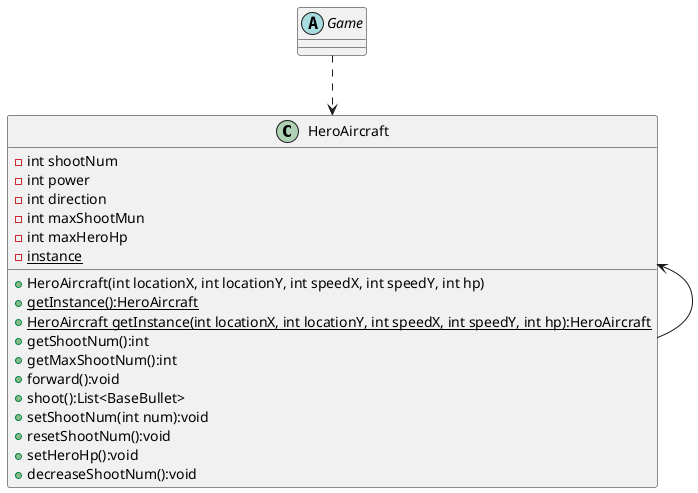 @startuml
'https://plantuml.com/class-diagram


class HeroAircraft {
    - int shootNum
    - int power
    - int direction
    - int maxShootMun
    - int maxHeroHp
    - {static} instance
    + HeroAircraft(int locationX, int locationY, int speedX, int speedY, int hp)
    + {static} getInstance():HeroAircraft
    + {static} HeroAircraft getInstance(int locationX, int locationY, int speedX, int speedY, int hp):HeroAircraft
    + getShootNum():int
    + getMaxShootNum():int
    + forward():void
    + shoot():List<BaseBullet>
    + setShootNum(int num):void
    + resetShootNum():void
    + setHeroHp():void
    + decreaseShootNum():void
}

abstract class Game

HeroAircraft <-- HeroAircraft
Game ..> HeroAircraft
@enduml